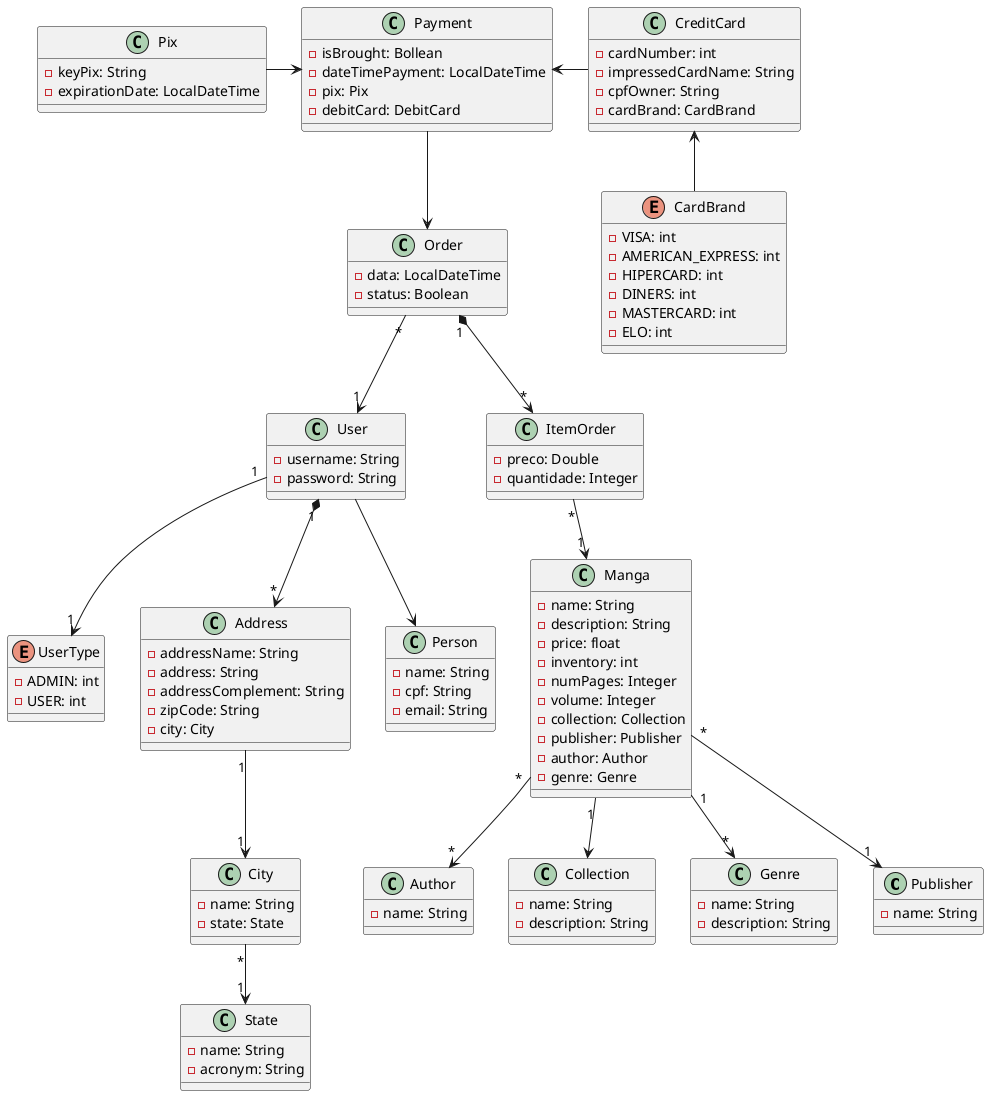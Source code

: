 @startuml

    class Publisher{
        - name: String
    }

    class Person{
        - name: String
        - cpf: String
        - email: String
    }

    class User{
        - username: String
        - password: String
    }

    class Author{
        - name: String
    }

    enum UserType{
        - ADMIN: int
        - USER: int
    }

    class Manga{
        - name: String
        - description: String
        - price: float
        - inventory: int
        - numPages: Integer
        - volume: Integer
        - collection: Collection
        - publisher: Publisher
        - author: Author
        - genre: Genre
    }

    class Collection{
        - name: String
        - description: String
    }

    class Genre{
        - name: String
        - description: String
    }

    class Address{
        - addressName: String
        - address: String
        - addressComplement: String
        - zipCode: String
        - city: City
    }

    class Order{
        - data: LocalDateTime
        - status: Boolean
    }

    class ItemOrder{
        - preco: Double
        - quantidade: Integer
    }

    class City{
        - name: String
        - state: State
    }

    class State{
        - name: String
        - acronym: String
    }

    class Payment{
        - isBrought: Bollean
        - dateTimePayment: LocalDateTime
        - pix: Pix
        - debitCard: DebitCard
    }

    class Pix{
        -  keyPix: String
        - expirationDate: LocalDateTime
    }

    class CreditCard{
        - cardNumber: int
        - impressedCardName: String
        - cpfOwner: String
        - cardBrand: CardBrand
    }

    enum CardBrand{
        - VISA: int
        - AMERICAN_EXPRESS: int
        - HIPERCARD: int
        - DINERS: int
        - MASTERCARD: int
        - ELO: int
    }

    Order "1" *--> "*" ItemOrder
    Order "*" --> "1" User
    ItemOrder "*" --> "1" Manga

    Manga "*" --> "1" Publisher
    Manga "*" --> "*" Author
    Manga "1" --> "*" Genre
    Manga "1" --> Collection

    User "1" *--> "*" Address
    User "1" --> "1" UserType

    User --> Person

    City "*" --> "1" State

    Address "1" --> "1" City

    Payment --> Order
    Pix -right-> Payment
    CreditCard -left-> Payment
    CardBrand -up-> CreditCard

@enduml